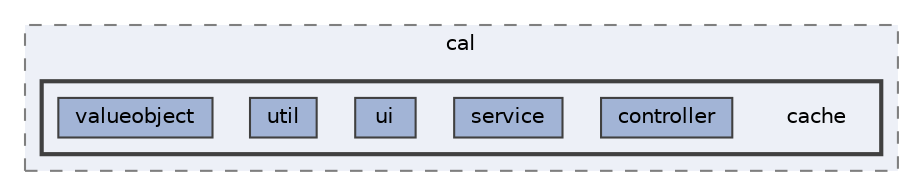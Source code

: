 digraph "repository/cacheservice/src/main/java/com/sterlite/cal/cache"
{
 // LATEX_PDF_SIZE
  bgcolor="transparent";
  edge [fontname=Helvetica,fontsize=10,labelfontname=Helvetica,labelfontsize=10];
  node [fontname=Helvetica,fontsize=10,shape=box,height=0.2,width=0.4];
  compound=true
  subgraph clusterdir_311c3e1e3d5a02c5b63e9c070126dc01 {
    graph [ bgcolor="#edf0f7", pencolor="grey50", label="cal", fontname=Helvetica,fontsize=10 style="filled,dashed", URL="dir_311c3e1e3d5a02c5b63e9c070126dc01.html",tooltip=""]
  subgraph clusterdir_3854cd8257fa328e7f81f3862933067f {
    graph [ bgcolor="#edf0f7", pencolor="grey25", label="", fontname=Helvetica,fontsize=10 style="filled,bold", URL="dir_3854cd8257fa328e7f81f3862933067f.html",tooltip=""]
    dir_3854cd8257fa328e7f81f3862933067f [shape=plaintext, label="cache"];
  dir_994dde033445151c7a0d957353225952 [label="controller", fillcolor="#a2b4d6", color="grey25", style="filled", URL="dir_994dde033445151c7a0d957353225952.html",tooltip=""];
  dir_2857dc07cdf1a9d2283d1ba5570a1d32 [label="service", fillcolor="#a2b4d6", color="grey25", style="filled", URL="dir_2857dc07cdf1a9d2283d1ba5570a1d32.html",tooltip=""];
  dir_d0b4309ae3f1a585fd67789db10adc7d [label="ui", fillcolor="#a2b4d6", color="grey25", style="filled", URL="dir_d0b4309ae3f1a585fd67789db10adc7d.html",tooltip=""];
  dir_4ad839e2c9df5b9a18b71e801bf16e1c [label="util", fillcolor="#a2b4d6", color="grey25", style="filled", URL="dir_4ad839e2c9df5b9a18b71e801bf16e1c.html",tooltip=""];
  dir_785c93a4dfe3a447a5d7c7b92db27a8d [label="valueobject", fillcolor="#a2b4d6", color="grey25", style="filled", URL="dir_785c93a4dfe3a447a5d7c7b92db27a8d.html",tooltip=""];
  }
  }
}
